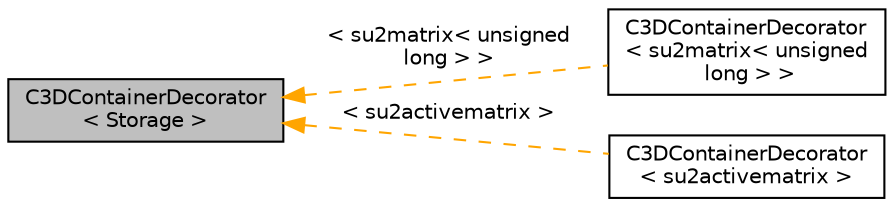 digraph "C3DContainerDecorator&lt; Storage &gt;"
{
 // LATEX_PDF_SIZE
  edge [fontname="Helvetica",fontsize="10",labelfontname="Helvetica",labelfontsize="10"];
  node [fontname="Helvetica",fontsize="10",shape=record];
  rankdir="LR";
  Node1 [label="C3DContainerDecorator\l\< Storage \>",height=0.2,width=0.4,color="black", fillcolor="grey75", style="filled", fontcolor="black",tooltip="Decorate a matrix type (Storage) with 3 dimensions."];
  Node1 -> Node2 [dir="back",color="orange",fontsize="10",style="dashed",label=" \< su2matrix\< unsigned\l long \> \>" ,fontname="Helvetica"];
  Node2 [label="C3DContainerDecorator\l\< su2matrix\< unsigned\l long \> \>",height=0.2,width=0.4,color="black", fillcolor="white", style="filled",URL="$classC3DContainerDecorator.html",tooltip=" "];
  Node1 -> Node3 [dir="back",color="orange",fontsize="10",style="dashed",label=" \< su2activematrix \>" ,fontname="Helvetica"];
  Node3 [label="C3DContainerDecorator\l\< su2activematrix \>",height=0.2,width=0.4,color="black", fillcolor="white", style="filled",URL="$classC3DContainerDecorator.html",tooltip=" "];
}
